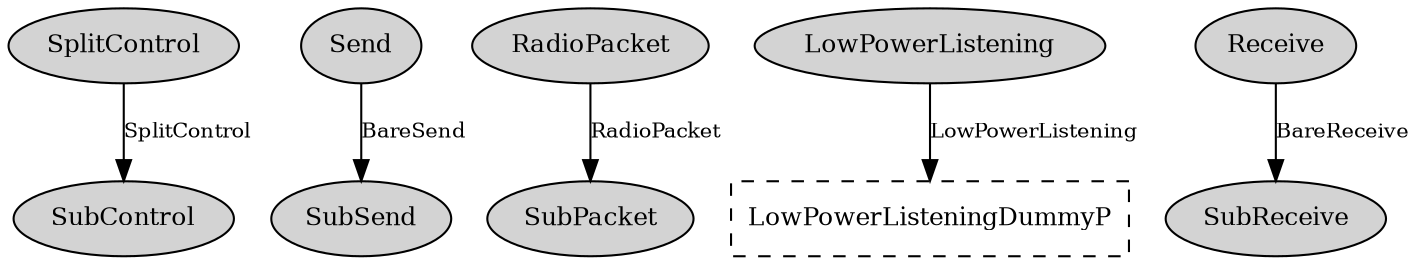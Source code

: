 digraph "tos.lib.rfxlink.layers.LowPowerListeningDummyC" {
  n0x40c1c010 [shape=ellipse, style=filled, label="SplitControl", fontsize=12];
  n0x40c1a010 [shape=ellipse, style=filled, label="SubControl", fontsize=12];
  n0x40c1c670 [shape=ellipse, style=filled, label="Send", fontsize=12];
  n0x40c1a688 [shape=ellipse, style=filled, label="SubSend", fontsize=12];
  n0x40c1b010 [shape=ellipse, style=filled, label="RadioPacket", fontsize=12];
  n0x40c19090 [shape=ellipse, style=filled, label="SubPacket", fontsize=12];
  n0x40c1b838 [shape=ellipse, style=filled, label="LowPowerListening", fontsize=12];
  "LowPowerListeningDummyC.LowPowerListeningDummyP" [fontsize=12, shape=box, style=dashed, label="LowPowerListeningDummyP", URL="../chtml/tos.lib.rfxlink.layers.LowPowerListeningDummyP.html"];
  n0x40c1cc20 [shape=ellipse, style=filled, label="Receive", fontsize=12];
  n0x40c1ac58 [shape=ellipse, style=filled, label="SubReceive", fontsize=12];
  "n0x40c1c010" -> "n0x40c1a010" [label="SplitControl", URL="../ihtml/tos.interfaces.SplitControl.html", fontsize=10];
  "n0x40c1c670" -> "n0x40c1a688" [label="BareSend", URL="../ihtml/tos.lib.rfxlink.util.BareSend.html", fontsize=10];
  "n0x40c1b010" -> "n0x40c19090" [label="RadioPacket", URL="../ihtml/tos.lib.rfxlink.util.RadioPacket.html", fontsize=10];
  "n0x40c1b838" -> "LowPowerListeningDummyC.LowPowerListeningDummyP" [label="LowPowerListening", URL="../ihtml/tos.interfaces.LowPowerListening.html", fontsize=10];
  "n0x40c1cc20" -> "n0x40c1ac58" [label="BareReceive", URL="../ihtml/tos.lib.rfxlink.util.BareReceive.html", fontsize=10];
}
